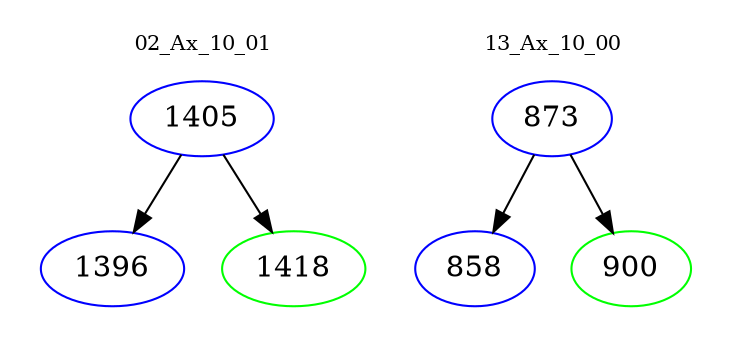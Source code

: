 digraph{
subgraph cluster_0 {
color = white
label = "02_Ax_10_01";
fontsize=10;
T0_1405 [label="1405", color="blue"]
T0_1405 -> T0_1396 [color="black"]
T0_1396 [label="1396", color="blue"]
T0_1405 -> T0_1418 [color="black"]
T0_1418 [label="1418", color="green"]
}
subgraph cluster_1 {
color = white
label = "13_Ax_10_00";
fontsize=10;
T1_873 [label="873", color="blue"]
T1_873 -> T1_858 [color="black"]
T1_858 [label="858", color="blue"]
T1_873 -> T1_900 [color="black"]
T1_900 [label="900", color="green"]
}
}

